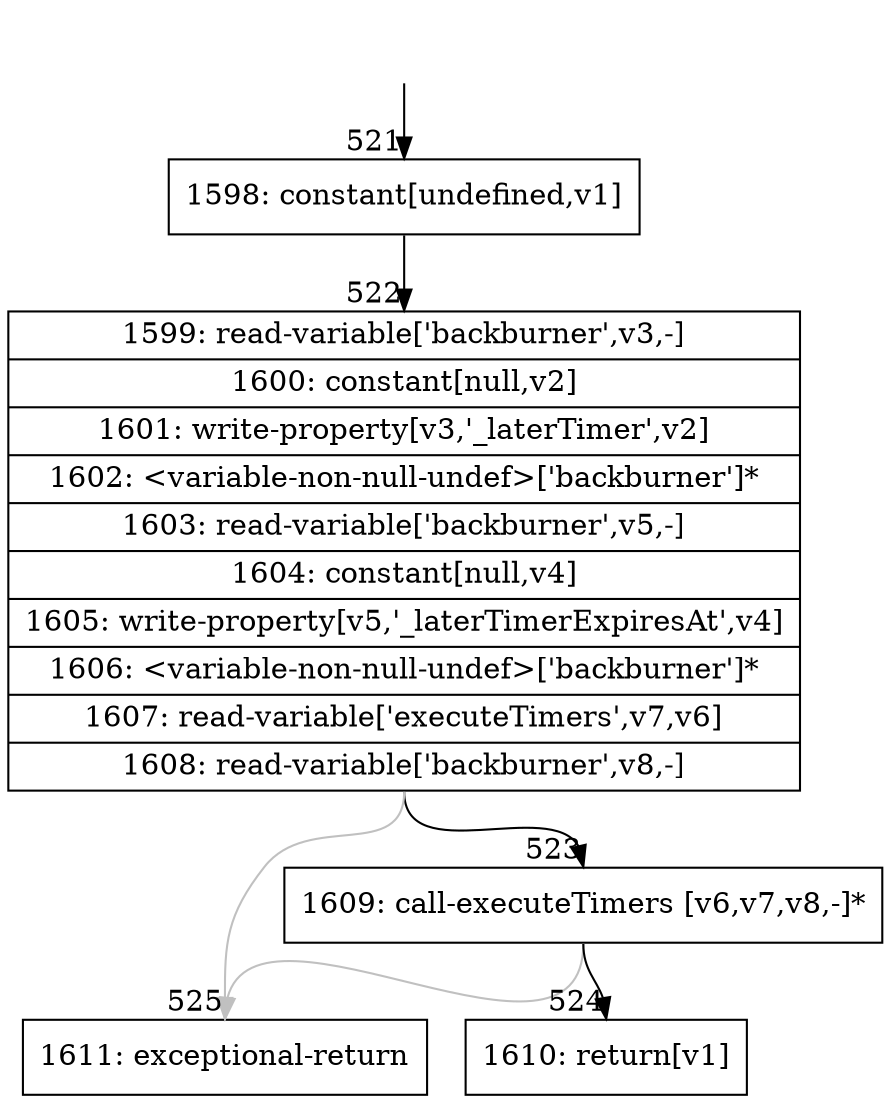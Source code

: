 digraph {
rankdir="TD"
BB_entry30[shape=none,label=""];
BB_entry30 -> BB521 [tailport=s, headport=n, headlabel="    521"]
BB521 [shape=record label="{1598: constant[undefined,v1]}" ] 
BB521 -> BB522 [tailport=s, headport=n, headlabel="      522"]
BB522 [shape=record label="{1599: read-variable['backburner',v3,-]|1600: constant[null,v2]|1601: write-property[v3,'_laterTimer',v2]|1602: \<variable-non-null-undef\>['backburner']*|1603: read-variable['backburner',v5,-]|1604: constant[null,v4]|1605: write-property[v5,'_laterTimerExpiresAt',v4]|1606: \<variable-non-null-undef\>['backburner']*|1607: read-variable['executeTimers',v7,v6]|1608: read-variable['backburner',v8,-]}" ] 
BB522 -> BB523 [tailport=s, headport=n, headlabel="      523"]
BB522 -> BB525 [tailport=s, headport=n, color=gray, headlabel="      525"]
BB523 [shape=record label="{1609: call-executeTimers [v6,v7,v8,-]*}" ] 
BB523 -> BB524 [tailport=s, headport=n, headlabel="      524"]
BB523 -> BB525 [tailport=s, headport=n, color=gray]
BB524 [shape=record label="{1610: return[v1]}" ] 
BB525 [shape=record label="{1611: exceptional-return}" ] 
//#$~ 575
}

